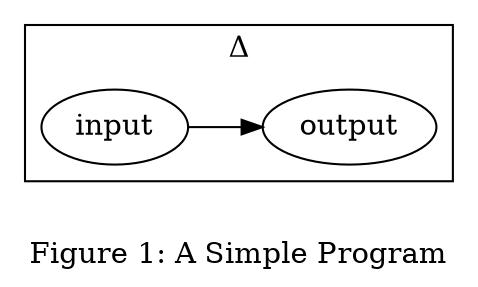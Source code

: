 digraph Simple {
  rankdir = LR
  label = "\nFigure 1: A Simple Program"
  input -> output
  
  subgraph cluster_variables {
    label = "Δ"
    input
    output
  }
}
